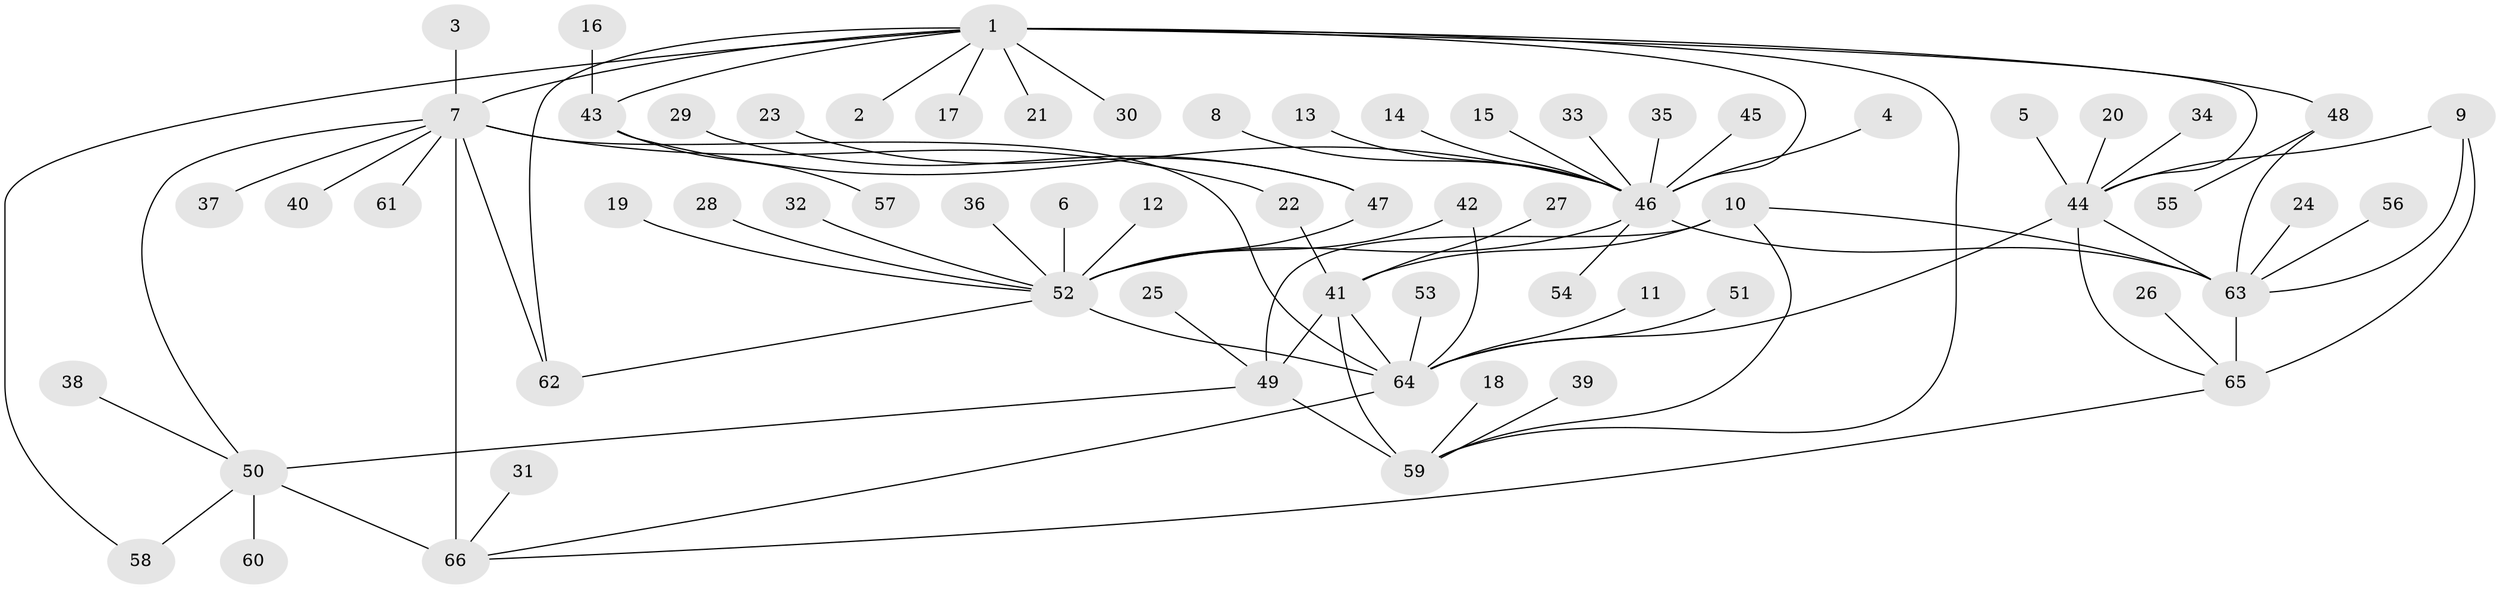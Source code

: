 // original degree distribution, {10: 0.04580152671755725, 7: 0.03816793893129771, 6: 0.04580152671755725, 8: 0.022900763358778626, 9: 0.04580152671755725, 5: 0.007633587786259542, 12: 0.007633587786259542, 13: 0.007633587786259542, 18: 0.007633587786259542, 1: 0.5954198473282443, 2: 0.13740458015267176, 4: 0.015267175572519083, 3: 0.022900763358778626}
// Generated by graph-tools (version 1.1) at 2025/50/03/09/25 03:50:30]
// undirected, 66 vertices, 87 edges
graph export_dot {
graph [start="1"]
  node [color=gray90,style=filled];
  1;
  2;
  3;
  4;
  5;
  6;
  7;
  8;
  9;
  10;
  11;
  12;
  13;
  14;
  15;
  16;
  17;
  18;
  19;
  20;
  21;
  22;
  23;
  24;
  25;
  26;
  27;
  28;
  29;
  30;
  31;
  32;
  33;
  34;
  35;
  36;
  37;
  38;
  39;
  40;
  41;
  42;
  43;
  44;
  45;
  46;
  47;
  48;
  49;
  50;
  51;
  52;
  53;
  54;
  55;
  56;
  57;
  58;
  59;
  60;
  61;
  62;
  63;
  64;
  65;
  66;
  1 -- 2 [weight=1.0];
  1 -- 7 [weight=1.0];
  1 -- 17 [weight=1.0];
  1 -- 21 [weight=1.0];
  1 -- 30 [weight=1.0];
  1 -- 43 [weight=4.0];
  1 -- 44 [weight=1.0];
  1 -- 46 [weight=4.0];
  1 -- 48 [weight=1.0];
  1 -- 58 [weight=1.0];
  1 -- 59 [weight=1.0];
  1 -- 62 [weight=1.0];
  3 -- 7 [weight=1.0];
  4 -- 46 [weight=1.0];
  5 -- 44 [weight=1.0];
  6 -- 52 [weight=1.0];
  7 -- 22 [weight=1.0];
  7 -- 37 [weight=1.0];
  7 -- 40 [weight=1.0];
  7 -- 50 [weight=2.0];
  7 -- 61 [weight=1.0];
  7 -- 62 [weight=1.0];
  7 -- 64 [weight=1.0];
  7 -- 66 [weight=6.0];
  8 -- 46 [weight=1.0];
  9 -- 44 [weight=1.0];
  9 -- 63 [weight=3.0];
  9 -- 65 [weight=1.0];
  10 -- 41 [weight=3.0];
  10 -- 49 [weight=1.0];
  10 -- 59 [weight=1.0];
  10 -- 63 [weight=1.0];
  11 -- 64 [weight=1.0];
  12 -- 52 [weight=1.0];
  13 -- 46 [weight=1.0];
  14 -- 46 [weight=1.0];
  15 -- 46 [weight=1.0];
  16 -- 43 [weight=1.0];
  18 -- 59 [weight=1.0];
  19 -- 52 [weight=1.0];
  20 -- 44 [weight=1.0];
  22 -- 41 [weight=1.0];
  23 -- 47 [weight=1.0];
  24 -- 63 [weight=1.0];
  25 -- 49 [weight=1.0];
  26 -- 65 [weight=1.0];
  27 -- 41 [weight=1.0];
  28 -- 52 [weight=1.0];
  29 -- 47 [weight=1.0];
  31 -- 66 [weight=1.0];
  32 -- 52 [weight=1.0];
  33 -- 46 [weight=1.0];
  34 -- 44 [weight=1.0];
  35 -- 46 [weight=1.0];
  36 -- 52 [weight=1.0];
  38 -- 50 [weight=1.0];
  39 -- 59 [weight=1.0];
  41 -- 49 [weight=3.0];
  41 -- 59 [weight=3.0];
  41 -- 64 [weight=2.0];
  42 -- 52 [weight=3.0];
  42 -- 64 [weight=2.0];
  43 -- 46 [weight=1.0];
  43 -- 57 [weight=1.0];
  44 -- 63 [weight=3.0];
  44 -- 64 [weight=1.0];
  44 -- 65 [weight=1.0];
  45 -- 46 [weight=1.0];
  46 -- 52 [weight=1.0];
  46 -- 54 [weight=1.0];
  46 -- 63 [weight=1.0];
  47 -- 52 [weight=1.0];
  48 -- 55 [weight=1.0];
  48 -- 63 [weight=1.0];
  49 -- 50 [weight=1.0];
  49 -- 59 [weight=1.0];
  50 -- 58 [weight=1.0];
  50 -- 60 [weight=1.0];
  50 -- 66 [weight=3.0];
  51 -- 64 [weight=1.0];
  52 -- 62 [weight=1.0];
  52 -- 64 [weight=6.0];
  53 -- 64 [weight=1.0];
  56 -- 63 [weight=1.0];
  63 -- 65 [weight=3.0];
  64 -- 66 [weight=1.0];
  65 -- 66 [weight=1.0];
}
